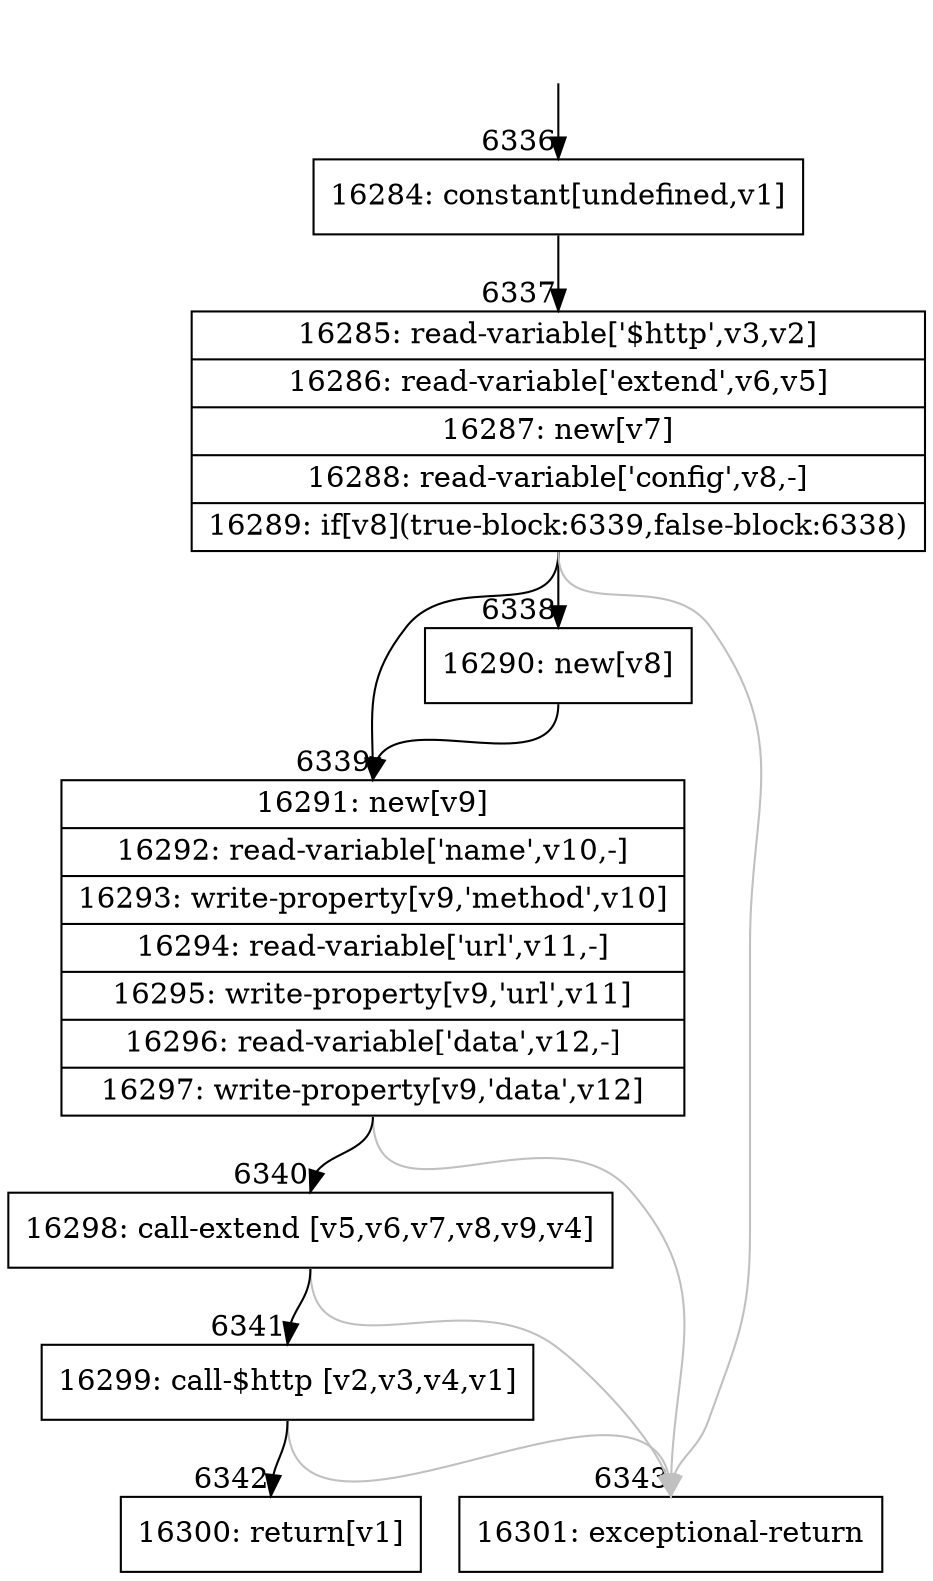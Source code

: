 digraph {
rankdir="TD"
BB_entry478[shape=none,label=""];
BB_entry478 -> BB6336 [tailport=s, headport=n, headlabel="    6336"]
BB6336 [shape=record label="{16284: constant[undefined,v1]}" ] 
BB6336 -> BB6337 [tailport=s, headport=n, headlabel="      6337"]
BB6337 [shape=record label="{16285: read-variable['$http',v3,v2]|16286: read-variable['extend',v6,v5]|16287: new[v7]|16288: read-variable['config',v8,-]|16289: if[v8](true-block:6339,false-block:6338)}" ] 
BB6337 -> BB6339 [tailport=s, headport=n, headlabel="      6339"]
BB6337 -> BB6338 [tailport=s, headport=n, headlabel="      6338"]
BB6337 -> BB6343 [tailport=s, headport=n, color=gray, headlabel="      6343"]
BB6338 [shape=record label="{16290: new[v8]}" ] 
BB6338 -> BB6339 [tailport=s, headport=n]
BB6339 [shape=record label="{16291: new[v9]|16292: read-variable['name',v10,-]|16293: write-property[v9,'method',v10]|16294: read-variable['url',v11,-]|16295: write-property[v9,'url',v11]|16296: read-variable['data',v12,-]|16297: write-property[v9,'data',v12]}" ] 
BB6339 -> BB6340 [tailport=s, headport=n, headlabel="      6340"]
BB6339 -> BB6343 [tailport=s, headport=n, color=gray]
BB6340 [shape=record label="{16298: call-extend [v5,v6,v7,v8,v9,v4]}" ] 
BB6340 -> BB6341 [tailport=s, headport=n, headlabel="      6341"]
BB6340 -> BB6343 [tailport=s, headport=n, color=gray]
BB6341 [shape=record label="{16299: call-$http [v2,v3,v4,v1]}" ] 
BB6341 -> BB6342 [tailport=s, headport=n, headlabel="      6342"]
BB6341 -> BB6343 [tailport=s, headport=n, color=gray]
BB6342 [shape=record label="{16300: return[v1]}" ] 
BB6343 [shape=record label="{16301: exceptional-return}" ] 
//#$~ 10272
}
